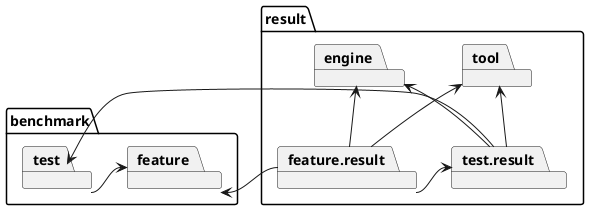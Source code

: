 @startuml
package "benchmark" {
package "feature"
package "test"
}
package "result"{
package "engine"
package "tool"
package "test.result"
package "feature.result"
}

test -> feature
test.result -up-> engine
test.result -up-> tool
test.result -> test
feature.result -> test.result
feature.result -> feature
feature.result -up-> engine
feature.result -up-> tool


hide empty members
hide empty methods
hide circle

skinparam monochrome true
skinparam shadowing false
skinparam packageStyle rect
@enduml
